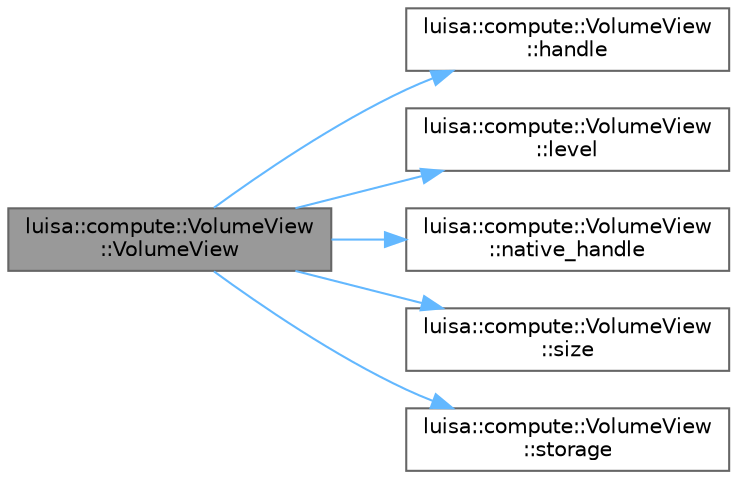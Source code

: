 digraph "luisa::compute::VolumeView::VolumeView"
{
 // LATEX_PDF_SIZE
  bgcolor="transparent";
  edge [fontname=Helvetica,fontsize=10,labelfontname=Helvetica,labelfontsize=10];
  node [fontname=Helvetica,fontsize=10,shape=box,height=0.2,width=0.4];
  rankdir="LR";
  Node1 [id="Node000001",label="luisa::compute::VolumeView\l::VolumeView",height=0.2,width=0.4,color="gray40", fillcolor="grey60", style="filled", fontcolor="black",tooltip=" "];
  Node1 -> Node2 [id="edge1_Node000001_Node000002",color="steelblue1",style="solid",tooltip=" "];
  Node2 [id="Node000002",label="luisa::compute::VolumeView\l::handle",height=0.2,width=0.4,color="grey40", fillcolor="white", style="filled",URL="$classluisa_1_1compute_1_1_volume_view.html#a271f42e97656b9720bcc53d5fbfa082c",tooltip=" "];
  Node1 -> Node3 [id="edge2_Node000001_Node000003",color="steelblue1",style="solid",tooltip=" "];
  Node3 [id="Node000003",label="luisa::compute::VolumeView\l::level",height=0.2,width=0.4,color="grey40", fillcolor="white", style="filled",URL="$classluisa_1_1compute_1_1_volume_view.html#ac3f8a395d0c58ced93f454dd08daf228",tooltip=" "];
  Node1 -> Node4 [id="edge3_Node000001_Node000004",color="steelblue1",style="solid",tooltip=" "];
  Node4 [id="Node000004",label="luisa::compute::VolumeView\l::native_handle",height=0.2,width=0.4,color="grey40", fillcolor="white", style="filled",URL="$classluisa_1_1compute_1_1_volume_view.html#ae9d20a35382efa39ba4649f17307ea19",tooltip=" "];
  Node1 -> Node5 [id="edge4_Node000001_Node000005",color="steelblue1",style="solid",tooltip=" "];
  Node5 [id="Node000005",label="luisa::compute::VolumeView\l::size",height=0.2,width=0.4,color="grey40", fillcolor="white", style="filled",URL="$classluisa_1_1compute_1_1_volume_view.html#a4e8a73533902f3a94bc4a207da594055",tooltip=" "];
  Node1 -> Node6 [id="edge5_Node000001_Node000006",color="steelblue1",style="solid",tooltip=" "];
  Node6 [id="Node000006",label="luisa::compute::VolumeView\l::storage",height=0.2,width=0.4,color="grey40", fillcolor="white", style="filled",URL="$classluisa_1_1compute_1_1_volume_view.html#a81d7957a5ef7e4aa59919bcda4d9ceb8",tooltip=" "];
}
